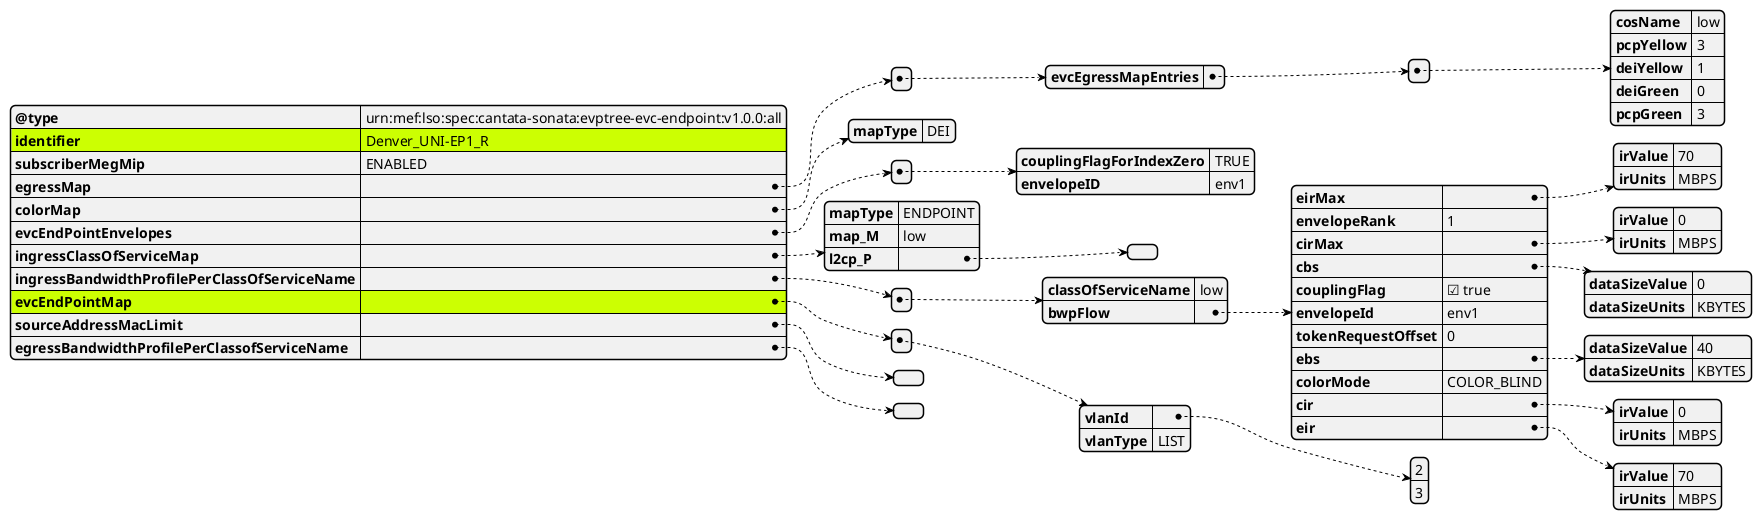 @startjson
#highlight "evcEndPointMap"
#highlight "identifier"
{
          "@type": "urn:mef:lso:spec:cantata-sonata:evptree-evc-endpoint:v1.0.0:all",
          "identifier": "Denver_UNI-EP1_R",
          "subscriberMegMip": "ENABLED",
          "egressMap": [
            {
              "evcEgressMapEntries": [
                {
                  "cosName": "low",
                  "pcpYellow": 3,
                  "deiYellow": 1,
                  "deiGreen": 0,
                  "pcpGreen": 3
                }
              ]
            }
          ],
          "colorMap": {
            "mapType": "DEI"
          },
          "evcEndPointEnvelopes": [
            {
              "couplingFlagForIndexZero": "TRUE",
              "envelopeID": "env1"
            }
          ],
          "ingressClassOfServiceMap": {
            "mapType": "ENDPOINT",
            "map_M": "low",
            "l2cp_P": []
          },
          "ingressBandwidthProfilePerClassOfServiceName": [
            {
              "classOfServiceName": "low",
              "bwpFlow": {
                "eirMax": {
                  "irValue": 70,
                  "irUnits": "MBPS"
                },
                "envelopeRank": 1,
                "cirMax": {
                  "irValue": 0,
                  "irUnits": "MBPS"
                },
                "cbs": {
                  "dataSizeValue": 0,
                  "dataSizeUnits": "KBYTES"
                },
                "couplingFlag": true,
                "envelopeId": "env1",
                "tokenRequestOffset": 0,
                "ebs": {
                  "dataSizeValue": 40,
                  "dataSizeUnits": "KBYTES"
                },
                "colorMode": "COLOR_BLIND",
                "cir": {
                  "irValue": 0,
                  "irUnits": "MBPS"
                },
                "eir": {
                  "irValue": 70,
                  "irUnits": "MBPS"
                }
              }
            }
          ],
          "evcEndPointMap": [
            {
              "vlanId": [2, 3],
              "vlanType": "LIST"
            }
          ],
          "sourceAddressMacLimit": [],
          "egressBandwidthProfilePerClassofServiceName": []
        }
@endjson